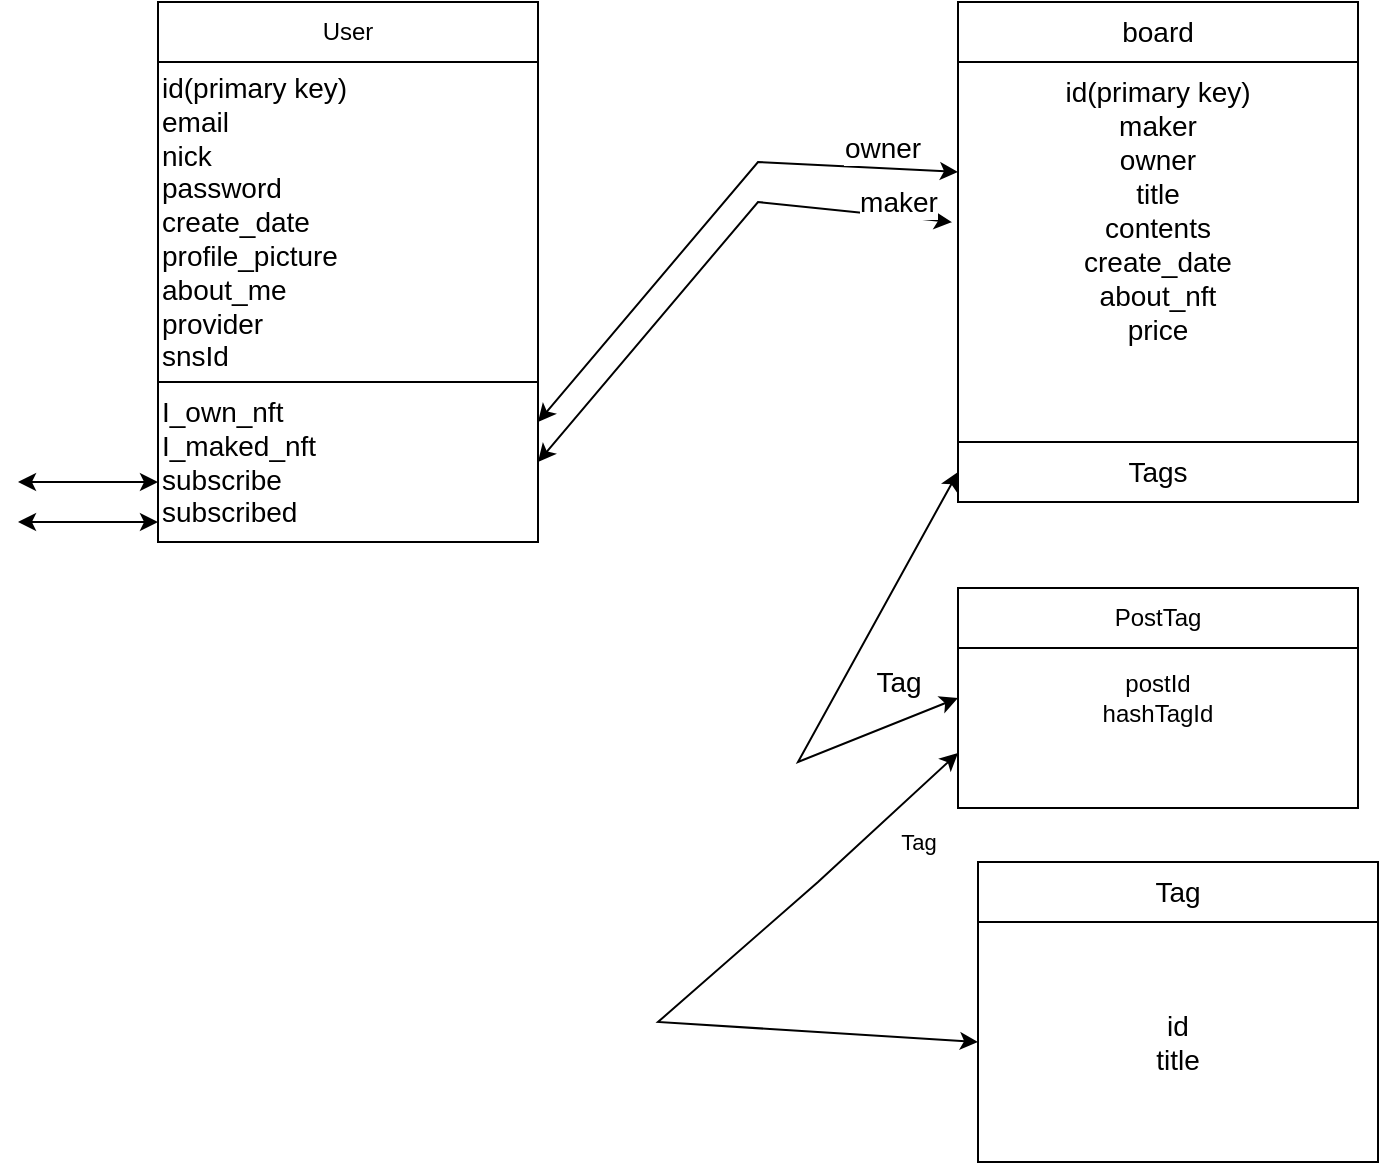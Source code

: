 <mxfile version="20.1.1" type="github">
  <diagram id="C5RBs43oDa-KdzZeNtuy" name="Page-1">
    <mxGraphModel dx="872" dy="692" grid="1" gridSize="10" guides="1" tooltips="1" connect="1" arrows="1" fold="1" page="1" pageScale="1" pageWidth="827" pageHeight="1169" math="0" shadow="0">
      <root>
        <mxCell id="WIyWlLk6GJQsqaUBKTNV-0" />
        <mxCell id="WIyWlLk6GJQsqaUBKTNV-1" parent="WIyWlLk6GJQsqaUBKTNV-0" />
        <mxCell id="NyDZCHQYJBeI92bLQiKS-0" value="&lt;div style=&quot;font-size: 14px;&quot;&gt;&lt;div style=&quot;&quot;&gt;&lt;span style=&quot;background-color: initial;&quot;&gt;id(primary key)&lt;/span&gt;&lt;/div&gt;&lt;font style=&quot;font-size: 14px;&quot;&gt;&lt;div style=&quot;&quot;&gt;email&lt;/div&gt;&lt;div style=&quot;&quot;&gt;nick&lt;/div&gt;&lt;span style=&quot;background-color: initial;&quot;&gt;&lt;div style=&quot;&quot;&gt;&lt;span style=&quot;background-color: initial;&quot;&gt;password&lt;/span&gt;&lt;/div&gt;&lt;/span&gt;&lt;/font&gt;&lt;/div&gt;&lt;div style=&quot;font-size: 14px;&quot;&gt;create_date&lt;/div&gt;&lt;div style=&quot;font-size: 14px;&quot;&gt;profile_picture&lt;/div&gt;&lt;div style=&quot;font-size: 14px;&quot;&gt;about_me&lt;/div&gt;&lt;div style=&quot;font-size: 14px;&quot;&gt;provider&lt;/div&gt;&lt;div style=&quot;font-size: 14px;&quot;&gt;snsId&lt;/div&gt;" style="rounded=0;whiteSpace=wrap;html=1;align=left;" parent="WIyWlLk6GJQsqaUBKTNV-1" vertex="1">
          <mxGeometry x="130" y="110" width="190" height="160" as="geometry" />
        </mxCell>
        <mxCell id="NyDZCHQYJBeI92bLQiKS-1" value="User" style="rounded=0;whiteSpace=wrap;html=1;" parent="WIyWlLk6GJQsqaUBKTNV-1" vertex="1">
          <mxGeometry x="130" y="80" width="190" height="30" as="geometry" />
        </mxCell>
        <mxCell id="NyDZCHQYJBeI92bLQiKS-12" value="I_own_nft&lt;br&gt;I_maked_nft&lt;br&gt;subscribe&lt;br&gt;subscribed" style="rounded=0;whiteSpace=wrap;html=1;fontSize=14;align=left;" parent="WIyWlLk6GJQsqaUBKTNV-1" vertex="1">
          <mxGeometry x="130" y="270" width="190" height="80" as="geometry" />
        </mxCell>
        <mxCell id="NyDZCHQYJBeI92bLQiKS-13" value="" style="endArrow=classic;startArrow=classic;html=1;rounded=0;fontSize=14;" parent="WIyWlLk6GJQsqaUBKTNV-1" edge="1">
          <mxGeometry width="50" height="50" relative="1" as="geometry">
            <mxPoint x="60" y="320" as="sourcePoint" />
            <mxPoint x="130" y="320" as="targetPoint" />
          </mxGeometry>
        </mxCell>
        <mxCell id="NyDZCHQYJBeI92bLQiKS-14" value="" style="endArrow=classic;startArrow=classic;html=1;rounded=0;fontSize=14;" parent="WIyWlLk6GJQsqaUBKTNV-1" edge="1">
          <mxGeometry width="50" height="50" relative="1" as="geometry">
            <mxPoint x="60" y="340" as="sourcePoint" />
            <mxPoint x="130" y="340" as="targetPoint" />
            <Array as="points">
              <mxPoint x="90" y="340" />
            </Array>
          </mxGeometry>
        </mxCell>
        <mxCell id="NyDZCHQYJBeI92bLQiKS-15" value="id(primary key)&#xa;maker&#xa;owner&#xa;title&#xa;contents&#xa;create_date&#xa;about_nft&#xa;price&#xa;" style="swimlane;startSize=0;fontSize=14;align=center;verticalAlign=top;fontStyle=0" parent="WIyWlLk6GJQsqaUBKTNV-1" vertex="1">
          <mxGeometry x="530" y="110" width="200" height="220" as="geometry" />
        </mxCell>
        <mxCell id="NyDZCHQYJBeI92bLQiKS-23" value="Tags" style="rounded=0;whiteSpace=wrap;html=1;fontSize=14;" parent="NyDZCHQYJBeI92bLQiKS-15" vertex="1">
          <mxGeometry y="190" width="200" height="30" as="geometry" />
        </mxCell>
        <mxCell id="NyDZCHQYJBeI92bLQiKS-17" value="board" style="rounded=0;whiteSpace=wrap;html=1;fontSize=14;" parent="WIyWlLk6GJQsqaUBKTNV-1" vertex="1">
          <mxGeometry x="530" y="80" width="200" height="30" as="geometry" />
        </mxCell>
        <mxCell id="NyDZCHQYJBeI92bLQiKS-20" value="owner" style="endArrow=classic;startArrow=classic;html=1;rounded=0;fontSize=14;entryX=0;entryY=0.25;entryDx=0;entryDy=0;exitX=1;exitY=0.25;exitDx=0;exitDy=0;" parent="WIyWlLk6GJQsqaUBKTNV-1" source="NyDZCHQYJBeI92bLQiKS-12" target="NyDZCHQYJBeI92bLQiKS-15" edge="1">
          <mxGeometry x="0.714" y="10" width="50" height="50" relative="1" as="geometry">
            <mxPoint x="190" y="280" as="sourcePoint" />
            <mxPoint x="530" y="220" as="targetPoint" />
            <Array as="points">
              <mxPoint x="430" y="160" />
            </Array>
            <mxPoint as="offset" />
          </mxGeometry>
        </mxCell>
        <mxCell id="NyDZCHQYJBeI92bLQiKS-22" value="maker" style="endArrow=classic;startArrow=classic;html=1;rounded=0;fontSize=14;entryX=-0.015;entryY=0.364;entryDx=0;entryDy=0;entryPerimeter=0;" parent="WIyWlLk6GJQsqaUBKTNV-1" target="NyDZCHQYJBeI92bLQiKS-15" edge="1">
          <mxGeometry x="0.792" y="7" width="50" height="50" relative="1" as="geometry">
            <mxPoint x="320" y="310" as="sourcePoint" />
            <mxPoint x="370" y="260" as="targetPoint" />
            <Array as="points">
              <mxPoint x="430" y="180" />
            </Array>
            <mxPoint as="offset" />
          </mxGeometry>
        </mxCell>
        <mxCell id="NyDZCHQYJBeI92bLQiKS-24" value="id&lt;br&gt;title" style="rounded=0;whiteSpace=wrap;html=1;fontSize=14;" parent="WIyWlLk6GJQsqaUBKTNV-1" vertex="1">
          <mxGeometry x="540" y="540" width="200" height="120" as="geometry" />
        </mxCell>
        <mxCell id="NyDZCHQYJBeI92bLQiKS-25" value="Tag" style="rounded=0;whiteSpace=wrap;html=1;fontSize=14;" parent="WIyWlLk6GJQsqaUBKTNV-1" vertex="1">
          <mxGeometry x="540" y="510" width="200" height="30" as="geometry" />
        </mxCell>
        <mxCell id="NyDZCHQYJBeI92bLQiKS-26" value="Tag" style="endArrow=classic;startArrow=classic;html=1;rounded=0;fontSize=14;entryX=0;entryY=0.5;entryDx=0;entryDy=0;exitX=0;exitY=0.5;exitDx=0;exitDy=0;" parent="WIyWlLk6GJQsqaUBKTNV-1" source="ncy3MtNYMefyTc-2gZtC-0" target="NyDZCHQYJBeI92bLQiKS-23" edge="1">
          <mxGeometry x="-0.802" y="-19" width="50" height="50" relative="1" as="geometry">
            <mxPoint x="420" y="460" as="sourcePoint" />
            <mxPoint x="440" y="330" as="targetPoint" />
            <Array as="points">
              <mxPoint x="450" y="460" />
            </Array>
            <mxPoint as="offset" />
          </mxGeometry>
        </mxCell>
        <mxCell id="ncy3MtNYMefyTc-2gZtC-0" value="postId&lt;br&gt;hashTagId" style="rounded=0;whiteSpace=wrap;html=1;" parent="WIyWlLk6GJQsqaUBKTNV-1" vertex="1">
          <mxGeometry x="530" y="373" width="200" height="110" as="geometry" />
        </mxCell>
        <mxCell id="ncy3MtNYMefyTc-2gZtC-1" value="PostTag" style="rounded=0;whiteSpace=wrap;html=1;" parent="WIyWlLk6GJQsqaUBKTNV-1" vertex="1">
          <mxGeometry x="530" y="373" width="200" height="30" as="geometry" />
        </mxCell>
        <mxCell id="ncy3MtNYMefyTc-2gZtC-2" value="Tag" style="endArrow=classic;startArrow=classic;html=1;rounded=0;exitX=0;exitY=0.5;exitDx=0;exitDy=0;entryX=0;entryY=0.75;entryDx=0;entryDy=0;" parent="WIyWlLk6GJQsqaUBKTNV-1" source="NyDZCHQYJBeI92bLQiKS-24" target="ncy3MtNYMefyTc-2gZtC-0" edge="1">
          <mxGeometry x="0.752" y="-19" width="50" height="50" relative="1" as="geometry">
            <mxPoint x="414" y="570" as="sourcePoint" />
            <mxPoint x="330" y="470" as="targetPoint" />
            <Array as="points">
              <mxPoint x="380" y="590" />
              <mxPoint x="460" y="520" />
            </Array>
            <mxPoint as="offset" />
          </mxGeometry>
        </mxCell>
      </root>
    </mxGraphModel>
  </diagram>
</mxfile>
